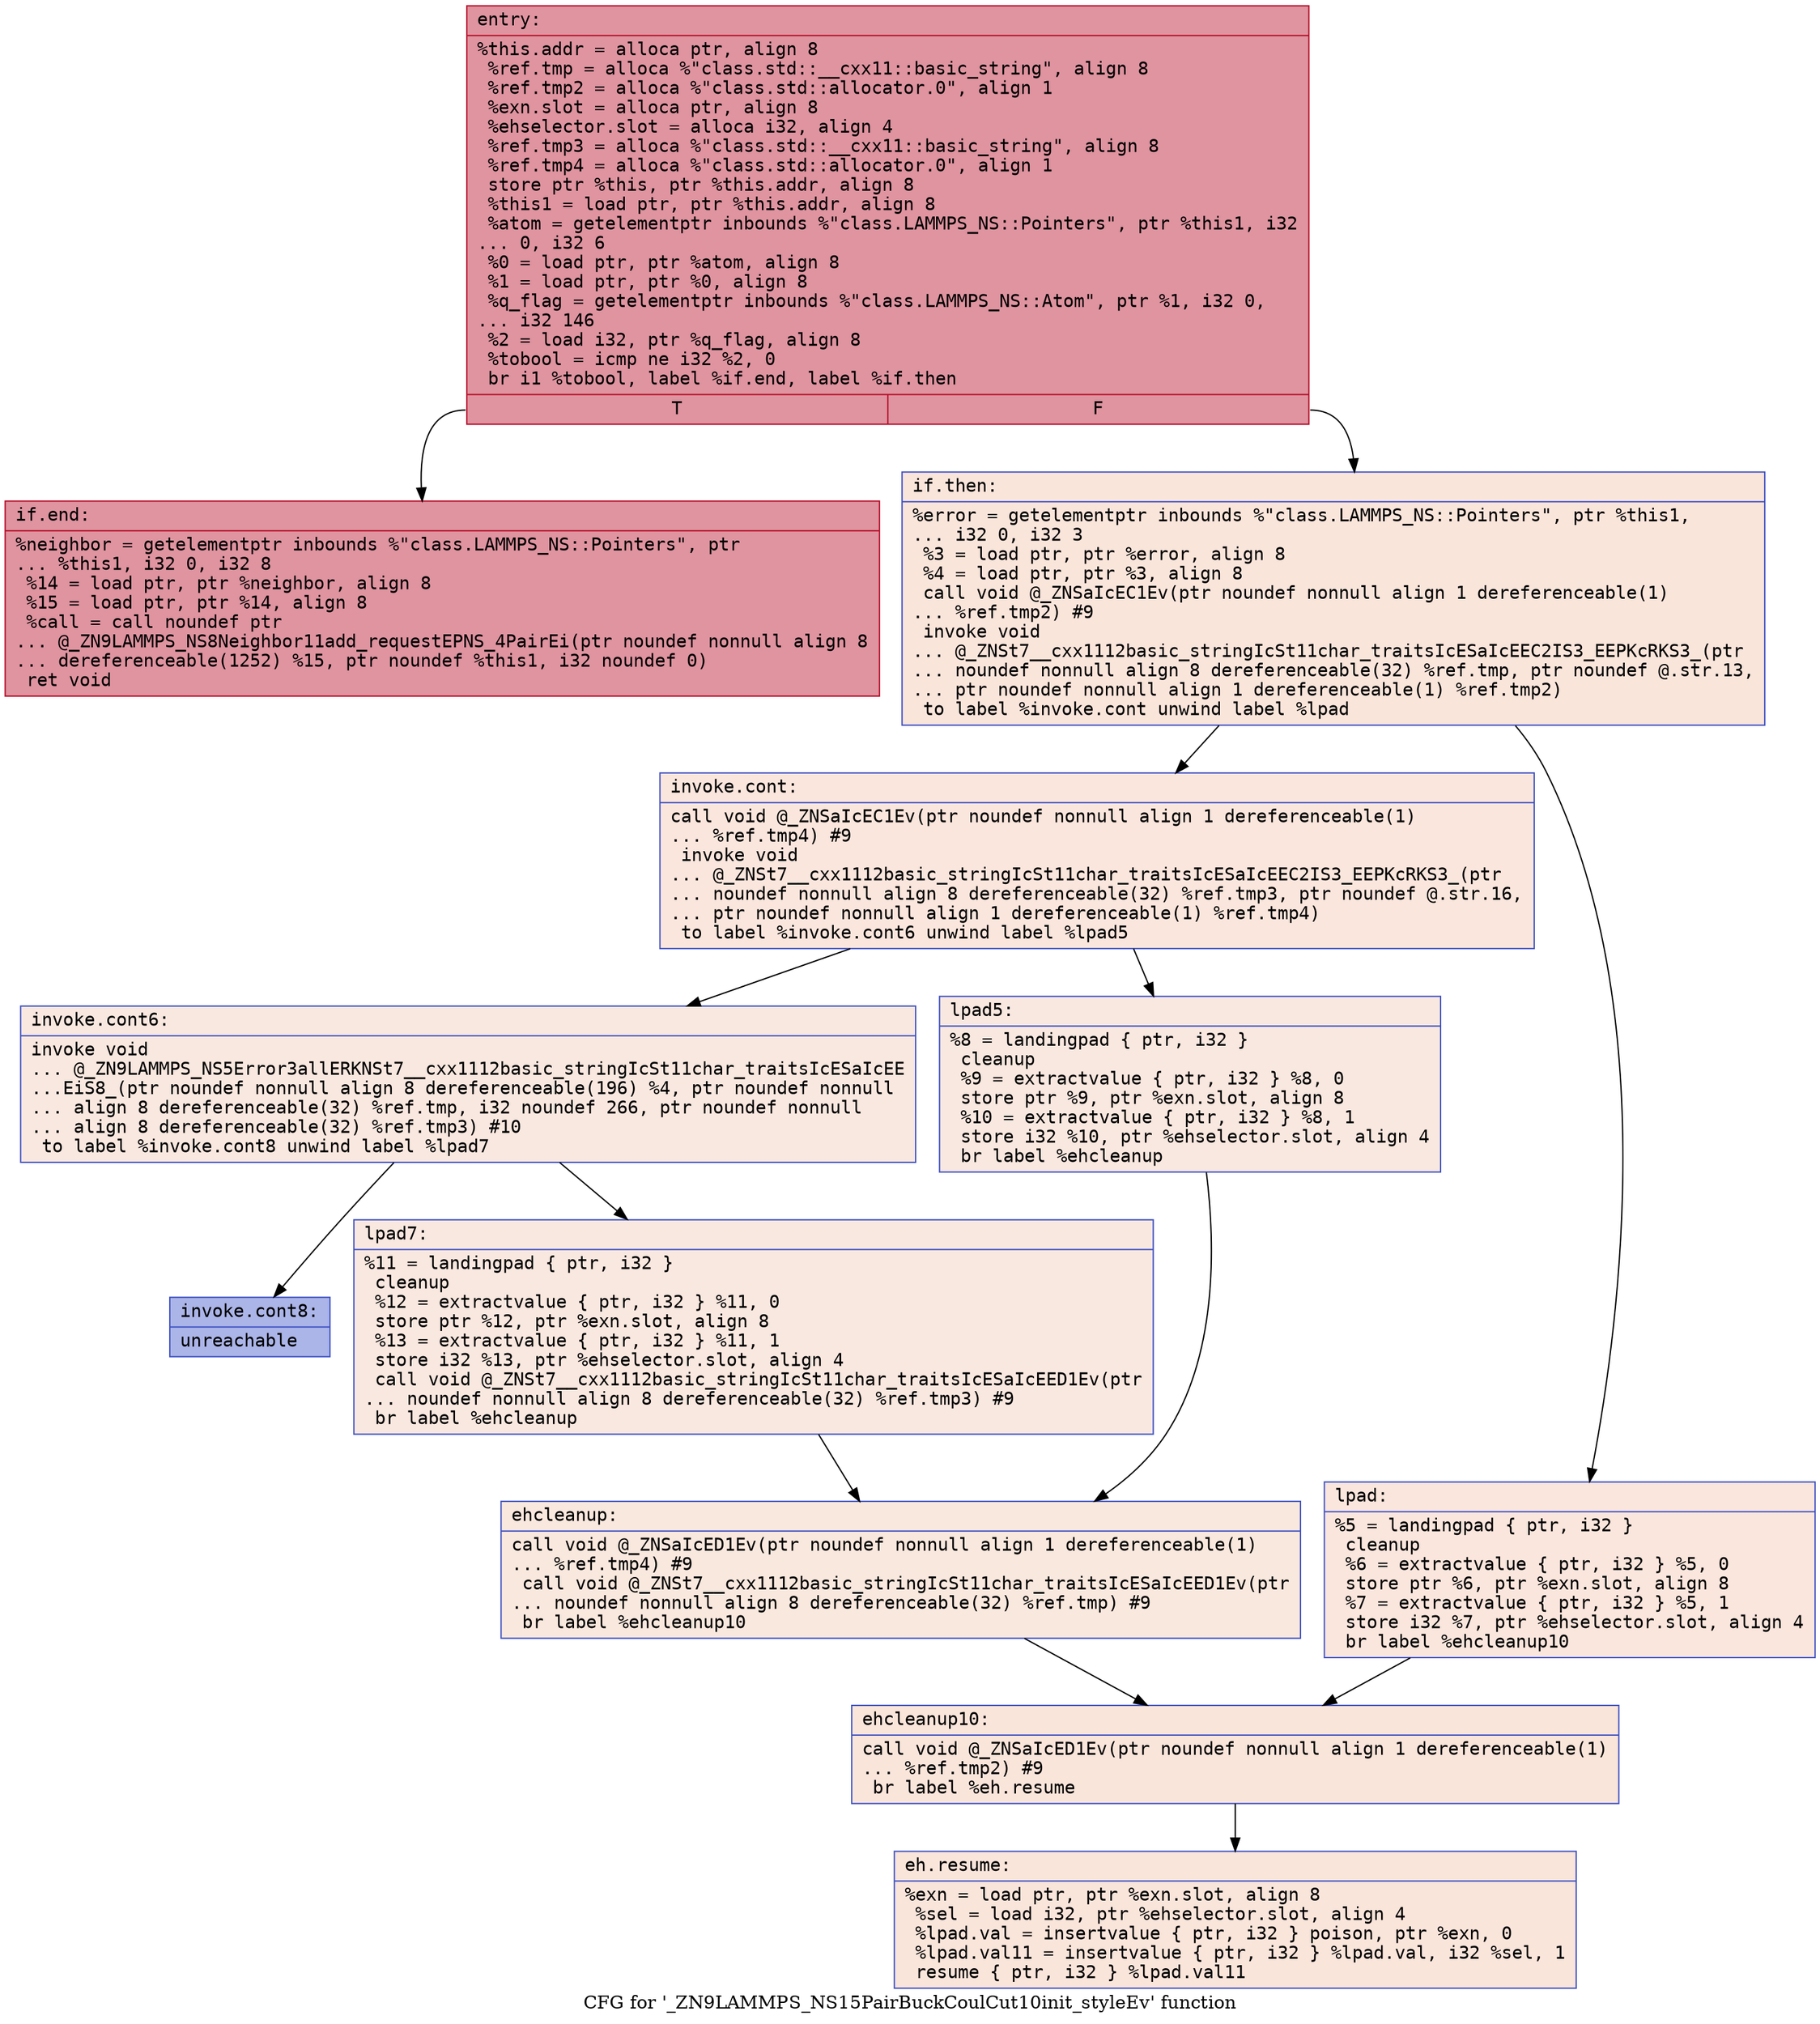 digraph "CFG for '_ZN9LAMMPS_NS15PairBuckCoulCut10init_styleEv' function" {
	label="CFG for '_ZN9LAMMPS_NS15PairBuckCoulCut10init_styleEv' function";

	Node0x5558aab63a20 [shape=record,color="#b70d28ff", style=filled, fillcolor="#b70d2870" fontname="Courier",label="{entry:\l|  %this.addr = alloca ptr, align 8\l  %ref.tmp = alloca %\"class.std::__cxx11::basic_string\", align 8\l  %ref.tmp2 = alloca %\"class.std::allocator.0\", align 1\l  %exn.slot = alloca ptr, align 8\l  %ehselector.slot = alloca i32, align 4\l  %ref.tmp3 = alloca %\"class.std::__cxx11::basic_string\", align 8\l  %ref.tmp4 = alloca %\"class.std::allocator.0\", align 1\l  store ptr %this, ptr %this.addr, align 8\l  %this1 = load ptr, ptr %this.addr, align 8\l  %atom = getelementptr inbounds %\"class.LAMMPS_NS::Pointers\", ptr %this1, i32\l... 0, i32 6\l  %0 = load ptr, ptr %atom, align 8\l  %1 = load ptr, ptr %0, align 8\l  %q_flag = getelementptr inbounds %\"class.LAMMPS_NS::Atom\", ptr %1, i32 0,\l... i32 146\l  %2 = load i32, ptr %q_flag, align 8\l  %tobool = icmp ne i32 %2, 0\l  br i1 %tobool, label %if.end, label %if.then\l|{<s0>T|<s1>F}}"];
	Node0x5558aab63a20:s0 -> Node0x5558aab67f40[tooltip="entry -> if.end\nProbability 100.00%" ];
	Node0x5558aab63a20:s1 -> Node0x5558aab67fb0[tooltip="entry -> if.then\nProbability 0.00%" ];
	Node0x5558aab67fb0 [shape=record,color="#3d50c3ff", style=filled, fillcolor="#f4c5ad70" fontname="Courier",label="{if.then:\l|  %error = getelementptr inbounds %\"class.LAMMPS_NS::Pointers\", ptr %this1,\l... i32 0, i32 3\l  %3 = load ptr, ptr %error, align 8\l  %4 = load ptr, ptr %3, align 8\l  call void @_ZNSaIcEC1Ev(ptr noundef nonnull align 1 dereferenceable(1)\l... %ref.tmp2) #9\l  invoke void\l... @_ZNSt7__cxx1112basic_stringIcSt11char_traitsIcESaIcEEC2IS3_EEPKcRKS3_(ptr\l... noundef nonnull align 8 dereferenceable(32) %ref.tmp, ptr noundef @.str.13,\l... ptr noundef nonnull align 1 dereferenceable(1) %ref.tmp2)\l          to label %invoke.cont unwind label %lpad\l}"];
	Node0x5558aab67fb0 -> Node0x5558aab68430[tooltip="if.then -> invoke.cont\nProbability 50.00%" ];
	Node0x5558aab67fb0 -> Node0x5558aab684b0[tooltip="if.then -> lpad\nProbability 50.00%" ];
	Node0x5558aab68430 [shape=record,color="#3d50c3ff", style=filled, fillcolor="#f3c7b170" fontname="Courier",label="{invoke.cont:\l|  call void @_ZNSaIcEC1Ev(ptr noundef nonnull align 1 dereferenceable(1)\l... %ref.tmp4) #9\l  invoke void\l... @_ZNSt7__cxx1112basic_stringIcSt11char_traitsIcESaIcEEC2IS3_EEPKcRKS3_(ptr\l... noundef nonnull align 8 dereferenceable(32) %ref.tmp3, ptr noundef @.str.16,\l... ptr noundef nonnull align 1 dereferenceable(1) %ref.tmp4)\l          to label %invoke.cont6 unwind label %lpad5\l}"];
	Node0x5558aab68430 -> Node0x5558aab687d0[tooltip="invoke.cont -> invoke.cont6\nProbability 50.00%" ];
	Node0x5558aab68430 -> Node0x5558aab68820[tooltip="invoke.cont -> lpad5\nProbability 50.00%" ];
	Node0x5558aab687d0 [shape=record,color="#3d50c3ff", style=filled, fillcolor="#f1ccb870" fontname="Courier",label="{invoke.cont6:\l|  invoke void\l... @_ZN9LAMMPS_NS5Error3allERKNSt7__cxx1112basic_stringIcSt11char_traitsIcESaIcEE\l...EiS8_(ptr noundef nonnull align 8 dereferenceable(196) %4, ptr noundef nonnull\l... align 8 dereferenceable(32) %ref.tmp, i32 noundef 266, ptr noundef nonnull\l... align 8 dereferenceable(32) %ref.tmp3) #10\l          to label %invoke.cont8 unwind label %lpad7\l}"];
	Node0x5558aab687d0 -> Node0x5558aab68780[tooltip="invoke.cont6 -> invoke.cont8\nProbability 0.00%" ];
	Node0x5558aab687d0 -> Node0x5558aab68a80[tooltip="invoke.cont6 -> lpad7\nProbability 100.00%" ];
	Node0x5558aab68780 [shape=record,color="#3d50c3ff", style=filled, fillcolor="#4358cb70" fontname="Courier",label="{invoke.cont8:\l|  unreachable\l}"];
	Node0x5558aab684b0 [shape=record,color="#3d50c3ff", style=filled, fillcolor="#f3c7b170" fontname="Courier",label="{lpad:\l|  %5 = landingpad \{ ptr, i32 \}\l          cleanup\l  %6 = extractvalue \{ ptr, i32 \} %5, 0\l  store ptr %6, ptr %exn.slot, align 8\l  %7 = extractvalue \{ ptr, i32 \} %5, 1\l  store i32 %7, ptr %ehselector.slot, align 4\l  br label %ehcleanup10\l}"];
	Node0x5558aab684b0 -> Node0x5558aab68f80[tooltip="lpad -> ehcleanup10\nProbability 100.00%" ];
	Node0x5558aab68820 [shape=record,color="#3d50c3ff", style=filled, fillcolor="#f1ccb870" fontname="Courier",label="{lpad5:\l|  %8 = landingpad \{ ptr, i32 \}\l          cleanup\l  %9 = extractvalue \{ ptr, i32 \} %8, 0\l  store ptr %9, ptr %exn.slot, align 8\l  %10 = extractvalue \{ ptr, i32 \} %8, 1\l  store i32 %10, ptr %ehselector.slot, align 4\l  br label %ehcleanup\l}"];
	Node0x5558aab68820 -> Node0x5558aab692d0[tooltip="lpad5 -> ehcleanup\nProbability 100.00%" ];
	Node0x5558aab68a80 [shape=record,color="#3d50c3ff", style=filled, fillcolor="#f1ccb870" fontname="Courier",label="{lpad7:\l|  %11 = landingpad \{ ptr, i32 \}\l          cleanup\l  %12 = extractvalue \{ ptr, i32 \} %11, 0\l  store ptr %12, ptr %exn.slot, align 8\l  %13 = extractvalue \{ ptr, i32 \} %11, 1\l  store i32 %13, ptr %ehselector.slot, align 4\l  call void @_ZNSt7__cxx1112basic_stringIcSt11char_traitsIcESaIcEED1Ev(ptr\l... noundef nonnull align 8 dereferenceable(32) %ref.tmp3) #9\l  br label %ehcleanup\l}"];
	Node0x5558aab68a80 -> Node0x5558aab692d0[tooltip="lpad7 -> ehcleanup\nProbability 100.00%" ];
	Node0x5558aab692d0 [shape=record,color="#3d50c3ff", style=filled, fillcolor="#f2cab570" fontname="Courier",label="{ehcleanup:\l|  call void @_ZNSaIcED1Ev(ptr noundef nonnull align 1 dereferenceable(1)\l... %ref.tmp4) #9\l  call void @_ZNSt7__cxx1112basic_stringIcSt11char_traitsIcESaIcEED1Ev(ptr\l... noundef nonnull align 8 dereferenceable(32) %ref.tmp) #9\l  br label %ehcleanup10\l}"];
	Node0x5558aab692d0 -> Node0x5558aab68f80[tooltip="ehcleanup -> ehcleanup10\nProbability 100.00%" ];
	Node0x5558aab68f80 [shape=record,color="#3d50c3ff", style=filled, fillcolor="#f4c5ad70" fontname="Courier",label="{ehcleanup10:\l|  call void @_ZNSaIcED1Ev(ptr noundef nonnull align 1 dereferenceable(1)\l... %ref.tmp2) #9\l  br label %eh.resume\l}"];
	Node0x5558aab68f80 -> Node0x5558aab69b80[tooltip="ehcleanup10 -> eh.resume\nProbability 100.00%" ];
	Node0x5558aab67f40 [shape=record,color="#b70d28ff", style=filled, fillcolor="#b70d2870" fontname="Courier",label="{if.end:\l|  %neighbor = getelementptr inbounds %\"class.LAMMPS_NS::Pointers\", ptr\l... %this1, i32 0, i32 8\l  %14 = load ptr, ptr %neighbor, align 8\l  %15 = load ptr, ptr %14, align 8\l  %call = call noundef ptr\l... @_ZN9LAMMPS_NS8Neighbor11add_requestEPNS_4PairEi(ptr noundef nonnull align 8\l... dereferenceable(1252) %15, ptr noundef %this1, i32 noundef 0)\l  ret void\l}"];
	Node0x5558aab69b80 [shape=record,color="#3d50c3ff", style=filled, fillcolor="#f4c5ad70" fontname="Courier",label="{eh.resume:\l|  %exn = load ptr, ptr %exn.slot, align 8\l  %sel = load i32, ptr %ehselector.slot, align 4\l  %lpad.val = insertvalue \{ ptr, i32 \} poison, ptr %exn, 0\l  %lpad.val11 = insertvalue \{ ptr, i32 \} %lpad.val, i32 %sel, 1\l  resume \{ ptr, i32 \} %lpad.val11\l}"];
}
